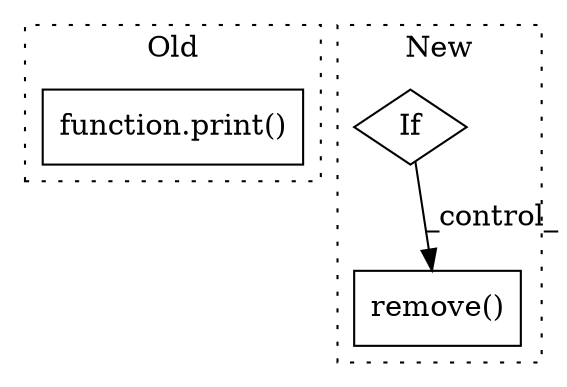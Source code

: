 digraph G {
subgraph cluster0 {
1 [label="function.print()" a="75" s="8517,8544" l="6,1" shape="box"];
label = "Old";
style="dotted";
}
subgraph cluster1 {
2 [label="remove()" a="75" s="8064,8103" l="10,1" shape="box"];
3 [label="If" a="96" s="8142,8162" l="14,1" shape="diamond"];
label = "New";
style="dotted";
}
3 -> 2 [label="_control_"];
}